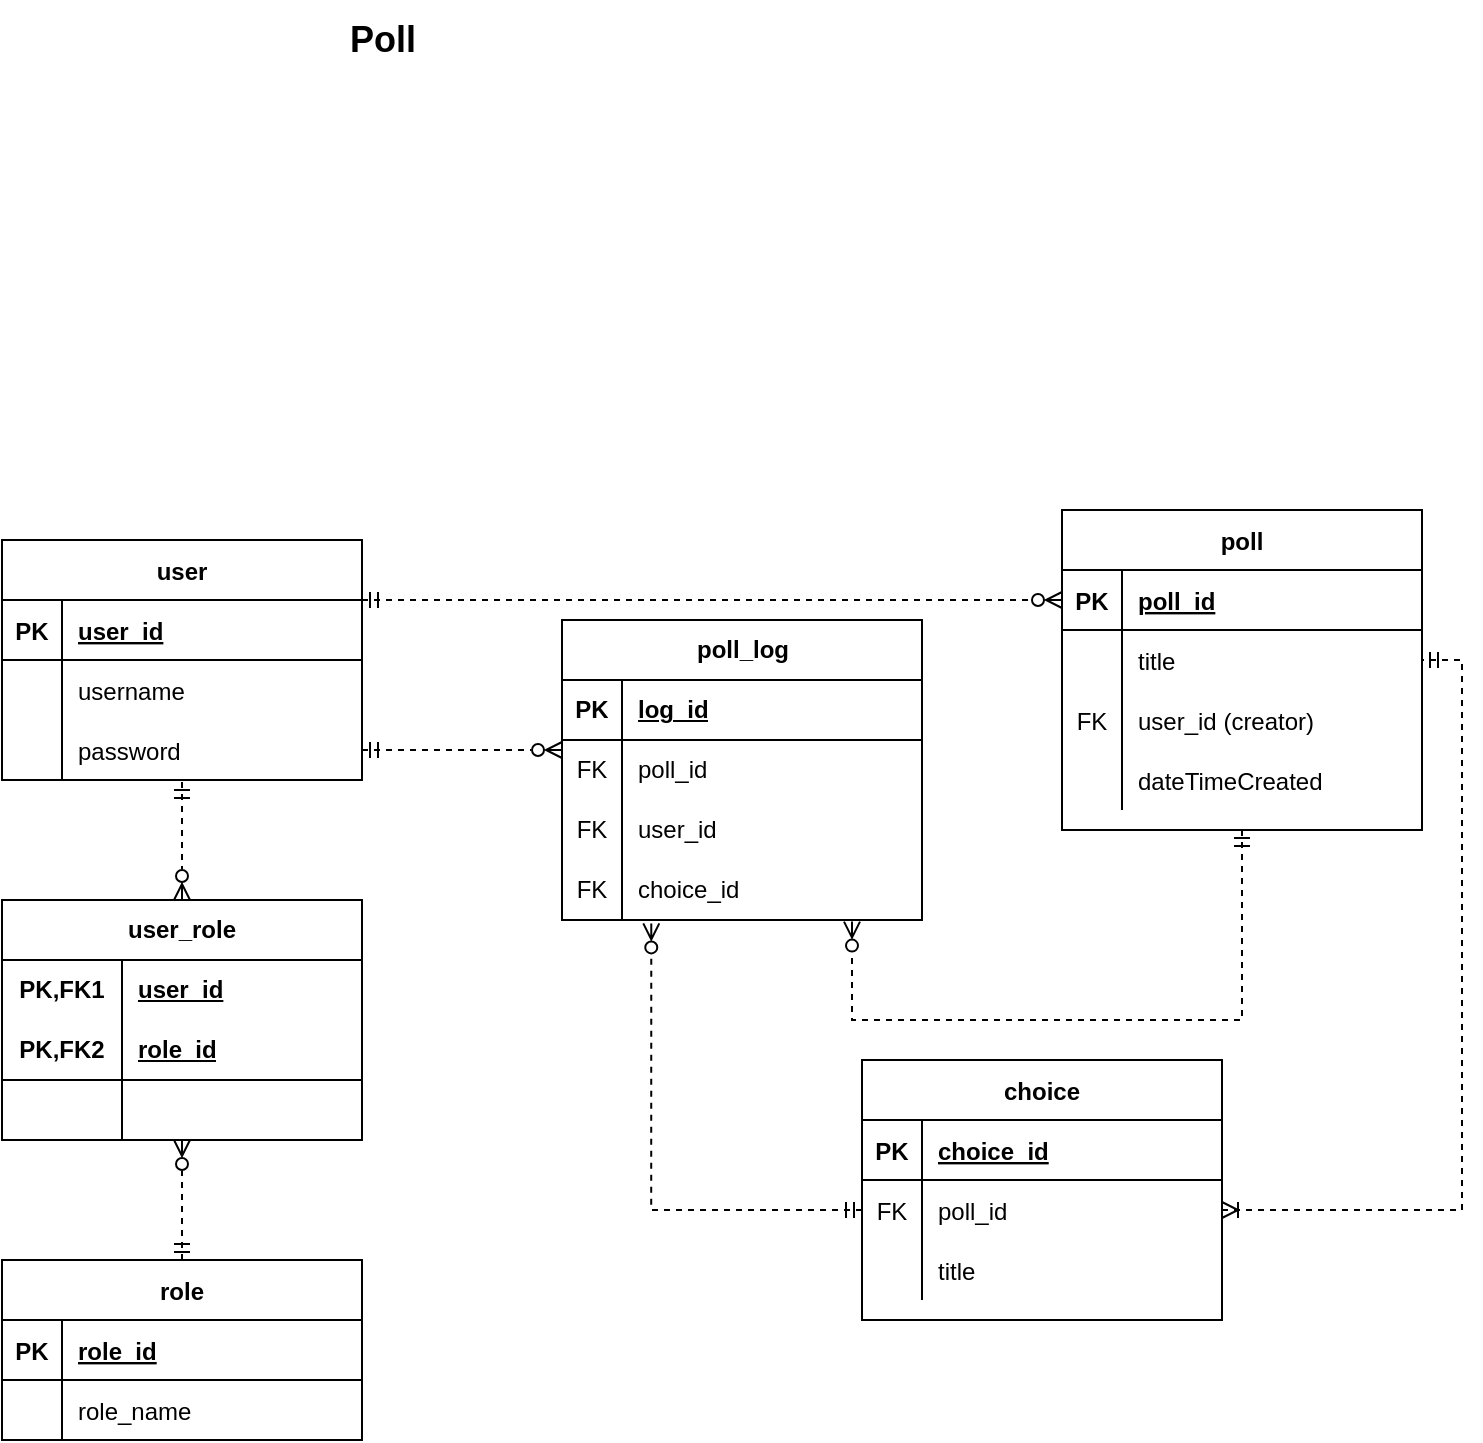 <mxfile version="21.2.8" type="device">
  <diagram id="1R-RElh0C6DWFwzUDkG3" name="Page-1">
    <mxGraphModel dx="1420" dy="766" grid="1" gridSize="10" guides="1" tooltips="1" connect="1" arrows="1" fold="1" page="1" pageScale="1" pageWidth="850" pageHeight="1100" math="0" shadow="0">
      <root>
        <mxCell id="0" />
        <mxCell id="1" parent="0" />
        <mxCell id="Zs0tQK8IQ0hzLyZC0j5k-1" value="user" style="shape=table;startSize=30;container=1;collapsible=1;childLayout=tableLayout;fixedRows=1;rowLines=0;fontStyle=1;align=center;resizeLast=1;" parent="1" vertex="1">
          <mxGeometry x="70" y="280" width="180" height="120" as="geometry" />
        </mxCell>
        <mxCell id="Zs0tQK8IQ0hzLyZC0j5k-2" value="" style="shape=tableRow;horizontal=0;startSize=0;swimlaneHead=0;swimlaneBody=0;fillColor=none;collapsible=0;dropTarget=0;points=[[0,0.5],[1,0.5]];portConstraint=eastwest;top=0;left=0;right=0;bottom=1;" parent="Zs0tQK8IQ0hzLyZC0j5k-1" vertex="1">
          <mxGeometry y="30" width="180" height="30" as="geometry" />
        </mxCell>
        <mxCell id="Zs0tQK8IQ0hzLyZC0j5k-3" value="PK" style="shape=partialRectangle;connectable=0;fillColor=none;top=0;left=0;bottom=0;right=0;fontStyle=1;overflow=hidden;" parent="Zs0tQK8IQ0hzLyZC0j5k-2" vertex="1">
          <mxGeometry width="30" height="30" as="geometry">
            <mxRectangle width="30" height="30" as="alternateBounds" />
          </mxGeometry>
        </mxCell>
        <mxCell id="Zs0tQK8IQ0hzLyZC0j5k-4" value="user_id" style="shape=partialRectangle;connectable=0;fillColor=none;top=0;left=0;bottom=0;right=0;align=left;spacingLeft=6;fontStyle=5;overflow=hidden;" parent="Zs0tQK8IQ0hzLyZC0j5k-2" vertex="1">
          <mxGeometry x="30" width="150" height="30" as="geometry">
            <mxRectangle width="150" height="30" as="alternateBounds" />
          </mxGeometry>
        </mxCell>
        <mxCell id="1DlTUJKOjz8j3-pDfYVC-4" style="shape=tableRow;horizontal=0;startSize=0;swimlaneHead=0;swimlaneBody=0;fillColor=none;collapsible=0;dropTarget=0;points=[[0,0.5],[1,0.5]];portConstraint=eastwest;top=0;left=0;right=0;bottom=0;" parent="Zs0tQK8IQ0hzLyZC0j5k-1" vertex="1">
          <mxGeometry y="60" width="180" height="30" as="geometry" />
        </mxCell>
        <mxCell id="1DlTUJKOjz8j3-pDfYVC-5" style="shape=partialRectangle;connectable=0;fillColor=none;top=0;left=0;bottom=0;right=0;editable=1;overflow=hidden;" parent="1DlTUJKOjz8j3-pDfYVC-4" vertex="1">
          <mxGeometry width="30" height="30" as="geometry">
            <mxRectangle width="30" height="30" as="alternateBounds" />
          </mxGeometry>
        </mxCell>
        <mxCell id="1DlTUJKOjz8j3-pDfYVC-6" value="username" style="shape=partialRectangle;connectable=0;fillColor=none;top=0;left=0;bottom=0;right=0;align=left;spacingLeft=6;overflow=hidden;" parent="1DlTUJKOjz8j3-pDfYVC-4" vertex="1">
          <mxGeometry x="30" width="150" height="30" as="geometry">
            <mxRectangle width="150" height="30" as="alternateBounds" />
          </mxGeometry>
        </mxCell>
        <mxCell id="Zs0tQK8IQ0hzLyZC0j5k-5" value="" style="shape=tableRow;horizontal=0;startSize=0;swimlaneHead=0;swimlaneBody=0;fillColor=none;collapsible=0;dropTarget=0;points=[[0,0.5],[1,0.5]];portConstraint=eastwest;top=0;left=0;right=0;bottom=0;" parent="Zs0tQK8IQ0hzLyZC0j5k-1" vertex="1">
          <mxGeometry y="90" width="180" height="30" as="geometry" />
        </mxCell>
        <mxCell id="Zs0tQK8IQ0hzLyZC0j5k-6" value="" style="shape=partialRectangle;connectable=0;fillColor=none;top=0;left=0;bottom=0;right=0;editable=1;overflow=hidden;" parent="Zs0tQK8IQ0hzLyZC0j5k-5" vertex="1">
          <mxGeometry width="30" height="30" as="geometry">
            <mxRectangle width="30" height="30" as="alternateBounds" />
          </mxGeometry>
        </mxCell>
        <mxCell id="Zs0tQK8IQ0hzLyZC0j5k-7" value="password" style="shape=partialRectangle;connectable=0;fillColor=none;top=0;left=0;bottom=0;right=0;align=left;spacingLeft=6;overflow=hidden;" parent="Zs0tQK8IQ0hzLyZC0j5k-5" vertex="1">
          <mxGeometry x="30" width="150" height="30" as="geometry">
            <mxRectangle width="150" height="30" as="alternateBounds" />
          </mxGeometry>
        </mxCell>
        <mxCell id="Zs0tQK8IQ0hzLyZC0j5k-196" style="edgeStyle=orthogonalEdgeStyle;rounded=0;orthogonalLoop=1;jettySize=auto;html=1;entryX=0.5;entryY=0;entryDx=0;entryDy=0;dashed=1;startArrow=ERmandOne;startFill=0;endArrow=ERzeroToMany;endFill=0;exitX=0.5;exitY=1.033;exitDx=0;exitDy=0;exitPerimeter=0;" parent="1" source="Zs0tQK8IQ0hzLyZC0j5k-5" target="gIEwmJ3nYTxNq5-_WZIh-1" edge="1">
          <mxGeometry relative="1" as="geometry">
            <mxPoint x="250" y="420" as="sourcePoint" />
          </mxGeometry>
        </mxCell>
        <mxCell id="Zs0tQK8IQ0hzLyZC0j5k-43" value="poll" style="shape=table;startSize=30;container=1;collapsible=1;childLayout=tableLayout;fixedRows=1;rowLines=0;fontStyle=1;align=center;resizeLast=1;" parent="1" vertex="1">
          <mxGeometry x="600" y="265" width="180" height="160" as="geometry" />
        </mxCell>
        <mxCell id="Zs0tQK8IQ0hzLyZC0j5k-44" value="" style="shape=tableRow;horizontal=0;startSize=0;swimlaneHead=0;swimlaneBody=0;fillColor=none;collapsible=0;dropTarget=0;points=[[0,0.5],[1,0.5]];portConstraint=eastwest;top=0;left=0;right=0;bottom=1;" parent="Zs0tQK8IQ0hzLyZC0j5k-43" vertex="1">
          <mxGeometry y="30" width="180" height="30" as="geometry" />
        </mxCell>
        <mxCell id="Zs0tQK8IQ0hzLyZC0j5k-45" value="PK" style="shape=partialRectangle;connectable=0;fillColor=none;top=0;left=0;bottom=0;right=0;fontStyle=1;overflow=hidden;" parent="Zs0tQK8IQ0hzLyZC0j5k-44" vertex="1">
          <mxGeometry width="30" height="30" as="geometry">
            <mxRectangle width="30" height="30" as="alternateBounds" />
          </mxGeometry>
        </mxCell>
        <mxCell id="Zs0tQK8IQ0hzLyZC0j5k-46" value="poll_id" style="shape=partialRectangle;connectable=0;fillColor=none;top=0;left=0;bottom=0;right=0;align=left;spacingLeft=6;fontStyle=5;overflow=hidden;" parent="Zs0tQK8IQ0hzLyZC0j5k-44" vertex="1">
          <mxGeometry x="30" width="150" height="30" as="geometry">
            <mxRectangle width="150" height="30" as="alternateBounds" />
          </mxGeometry>
        </mxCell>
        <mxCell id="Zs0tQK8IQ0hzLyZC0j5k-47" value="" style="shape=tableRow;horizontal=0;startSize=0;swimlaneHead=0;swimlaneBody=0;fillColor=none;collapsible=0;dropTarget=0;points=[[0,0.5],[1,0.5]];portConstraint=eastwest;top=0;left=0;right=0;bottom=0;" parent="Zs0tQK8IQ0hzLyZC0j5k-43" vertex="1">
          <mxGeometry y="60" width="180" height="30" as="geometry" />
        </mxCell>
        <mxCell id="Zs0tQK8IQ0hzLyZC0j5k-48" value="" style="shape=partialRectangle;connectable=0;fillColor=none;top=0;left=0;bottom=0;right=0;editable=1;overflow=hidden;" parent="Zs0tQK8IQ0hzLyZC0j5k-47" vertex="1">
          <mxGeometry width="30" height="30" as="geometry">
            <mxRectangle width="30" height="30" as="alternateBounds" />
          </mxGeometry>
        </mxCell>
        <mxCell id="Zs0tQK8IQ0hzLyZC0j5k-49" value="title" style="shape=partialRectangle;connectable=0;fillColor=none;top=0;left=0;bottom=0;right=0;align=left;spacingLeft=6;overflow=hidden;" parent="Zs0tQK8IQ0hzLyZC0j5k-47" vertex="1">
          <mxGeometry x="30" width="150" height="30" as="geometry">
            <mxRectangle width="150" height="30" as="alternateBounds" />
          </mxGeometry>
        </mxCell>
        <mxCell id="Zs0tQK8IQ0hzLyZC0j5k-50" value="" style="shape=tableRow;horizontal=0;startSize=0;swimlaneHead=0;swimlaneBody=0;fillColor=none;collapsible=0;dropTarget=0;points=[[0,0.5],[1,0.5]];portConstraint=eastwest;top=0;left=0;right=0;bottom=0;" parent="Zs0tQK8IQ0hzLyZC0j5k-43" vertex="1">
          <mxGeometry y="90" width="180" height="30" as="geometry" />
        </mxCell>
        <mxCell id="Zs0tQK8IQ0hzLyZC0j5k-51" value="FK" style="shape=partialRectangle;connectable=0;fillColor=none;top=0;left=0;bottom=0;right=0;editable=1;overflow=hidden;" parent="Zs0tQK8IQ0hzLyZC0j5k-50" vertex="1">
          <mxGeometry width="30" height="30" as="geometry">
            <mxRectangle width="30" height="30" as="alternateBounds" />
          </mxGeometry>
        </mxCell>
        <mxCell id="Zs0tQK8IQ0hzLyZC0j5k-52" value="user_id (creator)" style="shape=partialRectangle;connectable=0;fillColor=none;top=0;left=0;bottom=0;right=0;align=left;spacingLeft=6;overflow=hidden;" parent="Zs0tQK8IQ0hzLyZC0j5k-50" vertex="1">
          <mxGeometry x="30" width="150" height="30" as="geometry">
            <mxRectangle width="150" height="30" as="alternateBounds" />
          </mxGeometry>
        </mxCell>
        <mxCell id="Zs0tQK8IQ0hzLyZC0j5k-232" style="shape=tableRow;horizontal=0;startSize=0;swimlaneHead=0;swimlaneBody=0;fillColor=none;collapsible=0;dropTarget=0;points=[[0,0.5],[1,0.5]];portConstraint=eastwest;top=0;left=0;right=0;bottom=0;" parent="Zs0tQK8IQ0hzLyZC0j5k-43" vertex="1">
          <mxGeometry y="120" width="180" height="30" as="geometry" />
        </mxCell>
        <mxCell id="Zs0tQK8IQ0hzLyZC0j5k-233" style="shape=partialRectangle;connectable=0;fillColor=none;top=0;left=0;bottom=0;right=0;editable=1;overflow=hidden;" parent="Zs0tQK8IQ0hzLyZC0j5k-232" vertex="1">
          <mxGeometry width="30" height="30" as="geometry">
            <mxRectangle width="30" height="30" as="alternateBounds" />
          </mxGeometry>
        </mxCell>
        <mxCell id="Zs0tQK8IQ0hzLyZC0j5k-234" value="dateTimeCreated" style="shape=partialRectangle;connectable=0;fillColor=none;top=0;left=0;bottom=0;right=0;align=left;spacingLeft=6;overflow=hidden;" parent="Zs0tQK8IQ0hzLyZC0j5k-232" vertex="1">
          <mxGeometry x="30" width="150" height="30" as="geometry">
            <mxRectangle width="150" height="30" as="alternateBounds" />
          </mxGeometry>
        </mxCell>
        <mxCell id="Zs0tQK8IQ0hzLyZC0j5k-198" style="edgeStyle=orthogonalEdgeStyle;rounded=0;orthogonalLoop=1;jettySize=auto;html=1;entryX=1;entryY=0.5;entryDx=0;entryDy=0;dashed=1;startArrow=ERoneToMany;startFill=0;endArrow=ERmandOne;endFill=0;exitX=1;exitY=0.5;exitDx=0;exitDy=0;" parent="1" source="Zs0tQK8IQ0hzLyZC0j5k-60" target="Zs0tQK8IQ0hzLyZC0j5k-47" edge="1">
          <mxGeometry relative="1" as="geometry" />
        </mxCell>
        <mxCell id="Zs0tQK8IQ0hzLyZC0j5k-56" value="choice" style="shape=table;startSize=30;container=1;collapsible=1;childLayout=tableLayout;fixedRows=1;rowLines=0;fontStyle=1;align=center;resizeLast=1;" parent="1" vertex="1">
          <mxGeometry x="500" y="540" width="180" height="130" as="geometry" />
        </mxCell>
        <mxCell id="Zs0tQK8IQ0hzLyZC0j5k-57" value="" style="shape=tableRow;horizontal=0;startSize=0;swimlaneHead=0;swimlaneBody=0;fillColor=none;collapsible=0;dropTarget=0;points=[[0,0.5],[1,0.5]];portConstraint=eastwest;top=0;left=0;right=0;bottom=1;" parent="Zs0tQK8IQ0hzLyZC0j5k-56" vertex="1">
          <mxGeometry y="30" width="180" height="30" as="geometry" />
        </mxCell>
        <mxCell id="Zs0tQK8IQ0hzLyZC0j5k-58" value="PK" style="shape=partialRectangle;connectable=0;fillColor=none;top=0;left=0;bottom=0;right=0;fontStyle=1;overflow=hidden;" parent="Zs0tQK8IQ0hzLyZC0j5k-57" vertex="1">
          <mxGeometry width="30" height="30" as="geometry">
            <mxRectangle width="30" height="30" as="alternateBounds" />
          </mxGeometry>
        </mxCell>
        <mxCell id="Zs0tQK8IQ0hzLyZC0j5k-59" value="choice_id" style="shape=partialRectangle;connectable=0;fillColor=none;top=0;left=0;bottom=0;right=0;align=left;spacingLeft=6;fontStyle=5;overflow=hidden;" parent="Zs0tQK8IQ0hzLyZC0j5k-57" vertex="1">
          <mxGeometry x="30" width="150" height="30" as="geometry">
            <mxRectangle width="150" height="30" as="alternateBounds" />
          </mxGeometry>
        </mxCell>
        <mxCell id="Zs0tQK8IQ0hzLyZC0j5k-60" value="" style="shape=tableRow;horizontal=0;startSize=0;swimlaneHead=0;swimlaneBody=0;fillColor=none;collapsible=0;dropTarget=0;points=[[0,0.5],[1,0.5]];portConstraint=eastwest;top=0;left=0;right=0;bottom=0;" parent="Zs0tQK8IQ0hzLyZC0j5k-56" vertex="1">
          <mxGeometry y="60" width="180" height="30" as="geometry" />
        </mxCell>
        <mxCell id="Zs0tQK8IQ0hzLyZC0j5k-61" value="FK" style="shape=partialRectangle;connectable=0;fillColor=none;top=0;left=0;bottom=0;right=0;editable=1;overflow=hidden;" parent="Zs0tQK8IQ0hzLyZC0j5k-60" vertex="1">
          <mxGeometry width="30" height="30" as="geometry">
            <mxRectangle width="30" height="30" as="alternateBounds" />
          </mxGeometry>
        </mxCell>
        <mxCell id="Zs0tQK8IQ0hzLyZC0j5k-62" value="poll_id" style="shape=partialRectangle;connectable=0;fillColor=none;top=0;left=0;bottom=0;right=0;align=left;spacingLeft=6;overflow=hidden;" parent="Zs0tQK8IQ0hzLyZC0j5k-60" vertex="1">
          <mxGeometry x="30" width="150" height="30" as="geometry">
            <mxRectangle width="150" height="30" as="alternateBounds" />
          </mxGeometry>
        </mxCell>
        <mxCell id="Zs0tQK8IQ0hzLyZC0j5k-63" value="" style="shape=tableRow;horizontal=0;startSize=0;swimlaneHead=0;swimlaneBody=0;fillColor=none;collapsible=0;dropTarget=0;points=[[0,0.5],[1,0.5]];portConstraint=eastwest;top=0;left=0;right=0;bottom=0;" parent="Zs0tQK8IQ0hzLyZC0j5k-56" vertex="1">
          <mxGeometry y="90" width="180" height="30" as="geometry" />
        </mxCell>
        <mxCell id="Zs0tQK8IQ0hzLyZC0j5k-64" value="" style="shape=partialRectangle;connectable=0;fillColor=none;top=0;left=0;bottom=0;right=0;editable=1;overflow=hidden;" parent="Zs0tQK8IQ0hzLyZC0j5k-63" vertex="1">
          <mxGeometry width="30" height="30" as="geometry">
            <mxRectangle width="30" height="30" as="alternateBounds" />
          </mxGeometry>
        </mxCell>
        <mxCell id="Zs0tQK8IQ0hzLyZC0j5k-65" value="title" style="shape=partialRectangle;connectable=0;fillColor=none;top=0;left=0;bottom=0;right=0;align=left;spacingLeft=6;overflow=hidden;" parent="Zs0tQK8IQ0hzLyZC0j5k-63" vertex="1">
          <mxGeometry x="30" width="150" height="30" as="geometry">
            <mxRectangle width="150" height="30" as="alternateBounds" />
          </mxGeometry>
        </mxCell>
        <mxCell id="l6PbQjwG6fSNLcC-y2Mr-1" value="&lt;b&gt;&lt;font style=&quot;font-size: 18px;&quot;&gt;Poll&lt;/font&gt;&lt;/b&gt;" style="text;html=1;align=center;verticalAlign=middle;resizable=0;points=[];autosize=1;strokeColor=none;fillColor=none;" parent="1" vertex="1">
          <mxGeometry x="230" y="10" width="60" height="40" as="geometry" />
        </mxCell>
        <mxCell id="gIEwmJ3nYTxNq5-_WZIh-1" value="user_role" style="shape=table;startSize=30;container=1;collapsible=1;childLayout=tableLayout;fixedRows=1;rowLines=0;fontStyle=1;align=center;resizeLast=1;html=1;whiteSpace=wrap;" parent="1" vertex="1">
          <mxGeometry x="70" y="460" width="180" height="120" as="geometry" />
        </mxCell>
        <mxCell id="gIEwmJ3nYTxNq5-_WZIh-2" value="" style="shape=tableRow;horizontal=0;startSize=0;swimlaneHead=0;swimlaneBody=0;fillColor=none;collapsible=0;dropTarget=0;points=[[0,0.5],[1,0.5]];portConstraint=eastwest;top=0;left=0;right=0;bottom=0;html=1;" parent="gIEwmJ3nYTxNq5-_WZIh-1" vertex="1">
          <mxGeometry y="30" width="180" height="30" as="geometry" />
        </mxCell>
        <mxCell id="gIEwmJ3nYTxNq5-_WZIh-3" value="PK,FK1" style="shape=partialRectangle;connectable=0;fillColor=none;top=0;left=0;bottom=0;right=0;fontStyle=1;overflow=hidden;html=1;whiteSpace=wrap;" parent="gIEwmJ3nYTxNq5-_WZIh-2" vertex="1">
          <mxGeometry width="60" height="30" as="geometry">
            <mxRectangle width="60" height="30" as="alternateBounds" />
          </mxGeometry>
        </mxCell>
        <mxCell id="gIEwmJ3nYTxNq5-_WZIh-4" value="user_id" style="shape=partialRectangle;connectable=0;fillColor=none;top=0;left=0;bottom=0;right=0;align=left;spacingLeft=6;fontStyle=5;overflow=hidden;html=1;whiteSpace=wrap;" parent="gIEwmJ3nYTxNq5-_WZIh-2" vertex="1">
          <mxGeometry x="60" width="120" height="30" as="geometry">
            <mxRectangle width="120" height="30" as="alternateBounds" />
          </mxGeometry>
        </mxCell>
        <mxCell id="gIEwmJ3nYTxNq5-_WZIh-5" value="" style="shape=tableRow;horizontal=0;startSize=0;swimlaneHead=0;swimlaneBody=0;fillColor=none;collapsible=0;dropTarget=0;points=[[0,0.5],[1,0.5]];portConstraint=eastwest;top=0;left=0;right=0;bottom=1;html=1;" parent="gIEwmJ3nYTxNq5-_WZIh-1" vertex="1">
          <mxGeometry y="60" width="180" height="30" as="geometry" />
        </mxCell>
        <mxCell id="gIEwmJ3nYTxNq5-_WZIh-6" value="PK,FK2" style="shape=partialRectangle;connectable=0;fillColor=none;top=0;left=0;bottom=0;right=0;fontStyle=1;overflow=hidden;html=1;whiteSpace=wrap;" parent="gIEwmJ3nYTxNq5-_WZIh-5" vertex="1">
          <mxGeometry width="60" height="30" as="geometry">
            <mxRectangle width="60" height="30" as="alternateBounds" />
          </mxGeometry>
        </mxCell>
        <mxCell id="gIEwmJ3nYTxNq5-_WZIh-7" value="role_id" style="shape=partialRectangle;connectable=0;fillColor=none;top=0;left=0;bottom=0;right=0;align=left;spacingLeft=6;fontStyle=5;overflow=hidden;html=1;whiteSpace=wrap;" parent="gIEwmJ3nYTxNq5-_WZIh-5" vertex="1">
          <mxGeometry x="60" width="120" height="30" as="geometry">
            <mxRectangle width="120" height="30" as="alternateBounds" />
          </mxGeometry>
        </mxCell>
        <mxCell id="gIEwmJ3nYTxNq5-_WZIh-11" value="" style="shape=tableRow;horizontal=0;startSize=0;swimlaneHead=0;swimlaneBody=0;fillColor=none;collapsible=0;dropTarget=0;points=[[0,0.5],[1,0.5]];portConstraint=eastwest;top=0;left=0;right=0;bottom=0;html=1;" parent="gIEwmJ3nYTxNq5-_WZIh-1" vertex="1">
          <mxGeometry y="90" width="180" height="30" as="geometry" />
        </mxCell>
        <mxCell id="gIEwmJ3nYTxNq5-_WZIh-12" value="" style="shape=partialRectangle;connectable=0;fillColor=none;top=0;left=0;bottom=0;right=0;editable=1;overflow=hidden;html=1;whiteSpace=wrap;" parent="gIEwmJ3nYTxNq5-_WZIh-11" vertex="1">
          <mxGeometry width="60" height="30" as="geometry">
            <mxRectangle width="60" height="30" as="alternateBounds" />
          </mxGeometry>
        </mxCell>
        <mxCell id="gIEwmJ3nYTxNq5-_WZIh-13" value="" style="shape=partialRectangle;connectable=0;fillColor=none;top=0;left=0;bottom=0;right=0;align=left;spacingLeft=6;overflow=hidden;html=1;whiteSpace=wrap;" parent="gIEwmJ3nYTxNq5-_WZIh-11" vertex="1">
          <mxGeometry x="60" width="120" height="30" as="geometry">
            <mxRectangle width="120" height="30" as="alternateBounds" />
          </mxGeometry>
        </mxCell>
        <mxCell id="gIEwmJ3nYTxNq5-_WZIh-14" value="role" style="shape=table;startSize=30;container=1;collapsible=1;childLayout=tableLayout;fixedRows=1;rowLines=0;fontStyle=1;align=center;resizeLast=1;" parent="1" vertex="1">
          <mxGeometry x="70" y="640" width="180" height="90" as="geometry" />
        </mxCell>
        <mxCell id="gIEwmJ3nYTxNq5-_WZIh-15" value="" style="shape=tableRow;horizontal=0;startSize=0;swimlaneHead=0;swimlaneBody=0;fillColor=none;collapsible=0;dropTarget=0;points=[[0,0.5],[1,0.5]];portConstraint=eastwest;top=0;left=0;right=0;bottom=1;" parent="gIEwmJ3nYTxNq5-_WZIh-14" vertex="1">
          <mxGeometry y="30" width="180" height="30" as="geometry" />
        </mxCell>
        <mxCell id="gIEwmJ3nYTxNq5-_WZIh-16" value="PK" style="shape=partialRectangle;connectable=0;fillColor=none;top=0;left=0;bottom=0;right=0;fontStyle=1;overflow=hidden;" parent="gIEwmJ3nYTxNq5-_WZIh-15" vertex="1">
          <mxGeometry width="30" height="30" as="geometry">
            <mxRectangle width="30" height="30" as="alternateBounds" />
          </mxGeometry>
        </mxCell>
        <mxCell id="gIEwmJ3nYTxNq5-_WZIh-17" value="role_id" style="shape=partialRectangle;connectable=0;fillColor=none;top=0;left=0;bottom=0;right=0;align=left;spacingLeft=6;fontStyle=5;overflow=hidden;" parent="gIEwmJ3nYTxNq5-_WZIh-15" vertex="1">
          <mxGeometry x="30" width="150" height="30" as="geometry">
            <mxRectangle width="150" height="30" as="alternateBounds" />
          </mxGeometry>
        </mxCell>
        <mxCell id="gIEwmJ3nYTxNq5-_WZIh-18" style="shape=tableRow;horizontal=0;startSize=0;swimlaneHead=0;swimlaneBody=0;fillColor=none;collapsible=0;dropTarget=0;points=[[0,0.5],[1,0.5]];portConstraint=eastwest;top=0;left=0;right=0;bottom=0;" parent="gIEwmJ3nYTxNq5-_WZIh-14" vertex="1">
          <mxGeometry y="60" width="180" height="30" as="geometry" />
        </mxCell>
        <mxCell id="gIEwmJ3nYTxNq5-_WZIh-19" style="shape=partialRectangle;connectable=0;fillColor=none;top=0;left=0;bottom=0;right=0;editable=1;overflow=hidden;" parent="gIEwmJ3nYTxNq5-_WZIh-18" vertex="1">
          <mxGeometry width="30" height="30" as="geometry">
            <mxRectangle width="30" height="30" as="alternateBounds" />
          </mxGeometry>
        </mxCell>
        <mxCell id="gIEwmJ3nYTxNq5-_WZIh-20" value="role_name" style="shape=partialRectangle;connectable=0;fillColor=none;top=0;left=0;bottom=0;right=0;align=left;spacingLeft=6;overflow=hidden;" parent="gIEwmJ3nYTxNq5-_WZIh-18" vertex="1">
          <mxGeometry x="30" width="150" height="30" as="geometry">
            <mxRectangle width="150" height="30" as="alternateBounds" />
          </mxGeometry>
        </mxCell>
        <mxCell id="gIEwmJ3nYTxNq5-_WZIh-24" style="edgeStyle=orthogonalEdgeStyle;rounded=0;orthogonalLoop=1;jettySize=auto;html=1;dashed=1;startArrow=ERmandOne;startFill=0;endArrow=ERzeroToMany;endFill=0;exitX=0.5;exitY=0;exitDx=0;exitDy=0;" parent="1" source="gIEwmJ3nYTxNq5-_WZIh-14" edge="1">
          <mxGeometry relative="1" as="geometry">
            <mxPoint x="170" y="411" as="sourcePoint" />
            <mxPoint x="160" y="580" as="targetPoint" />
          </mxGeometry>
        </mxCell>
        <mxCell id="gIEwmJ3nYTxNq5-_WZIh-25" style="edgeStyle=orthogonalEdgeStyle;rounded=0;orthogonalLoop=1;jettySize=auto;html=1;entryX=0;entryY=0.5;entryDx=0;entryDy=0;startArrow=ERmandOne;startFill=0;endArrow=ERzeroToMany;endFill=0;exitX=1;exitY=0.5;exitDx=0;exitDy=0;dashed=1;" parent="1" source="Zs0tQK8IQ0hzLyZC0j5k-5" edge="1">
          <mxGeometry relative="1" as="geometry">
            <mxPoint x="170" y="411" as="sourcePoint" />
            <mxPoint x="350" y="385" as="targetPoint" />
          </mxGeometry>
        </mxCell>
        <mxCell id="gIEwmJ3nYTxNq5-_WZIh-26" style="edgeStyle=orthogonalEdgeStyle;rounded=0;orthogonalLoop=1;jettySize=auto;html=1;entryX=0;entryY=0.5;entryDx=0;entryDy=0;dashed=1;startArrow=ERmandOne;startFill=0;endArrow=ERzeroToMany;endFill=0;exitX=1;exitY=0.25;exitDx=0;exitDy=0;" parent="1" source="Zs0tQK8IQ0hzLyZC0j5k-1" target="Zs0tQK8IQ0hzLyZC0j5k-44" edge="1">
          <mxGeometry relative="1" as="geometry">
            <mxPoint x="270" y="300" as="sourcePoint" />
            <mxPoint x="370" y="300" as="targetPoint" />
          </mxGeometry>
        </mxCell>
        <mxCell id="gIEwmJ3nYTxNq5-_WZIh-27" style="edgeStyle=orthogonalEdgeStyle;rounded=0;orthogonalLoop=1;jettySize=auto;html=1;entryX=0.808;entryY=1.028;entryDx=0;entryDy=0;startArrow=ERmandOne;startFill=0;endArrow=ERzeroToMany;endFill=0;exitX=0.5;exitY=1;exitDx=0;exitDy=0;entryPerimeter=0;dashed=1;" parent="1" source="Zs0tQK8IQ0hzLyZC0j5k-43" target="gIEwmJ3nYTxNq5-_WZIh-48" edge="1">
          <mxGeometry relative="1" as="geometry">
            <mxPoint x="260" y="320" as="sourcePoint" />
            <mxPoint x="440" y="470" as="targetPoint" />
            <Array as="points">
              <mxPoint x="690" y="520" />
              <mxPoint x="495" y="520" />
              <mxPoint x="495" y="471" />
            </Array>
          </mxGeometry>
        </mxCell>
        <mxCell id="gIEwmJ3nYTxNq5-_WZIh-38" value="poll_log" style="shape=table;startSize=30;container=1;collapsible=1;childLayout=tableLayout;fixedRows=1;rowLines=0;fontStyle=1;align=center;resizeLast=1;html=1;" parent="1" vertex="1">
          <mxGeometry x="350" y="320" width="180" height="150" as="geometry" />
        </mxCell>
        <mxCell id="gIEwmJ3nYTxNq5-_WZIh-39" value="" style="shape=tableRow;horizontal=0;startSize=0;swimlaneHead=0;swimlaneBody=0;fillColor=none;collapsible=0;dropTarget=0;points=[[0,0.5],[1,0.5]];portConstraint=eastwest;top=0;left=0;right=0;bottom=1;" parent="gIEwmJ3nYTxNq5-_WZIh-38" vertex="1">
          <mxGeometry y="30" width="180" height="30" as="geometry" />
        </mxCell>
        <mxCell id="gIEwmJ3nYTxNq5-_WZIh-40" value="PK" style="shape=partialRectangle;connectable=0;fillColor=none;top=0;left=0;bottom=0;right=0;fontStyle=1;overflow=hidden;whiteSpace=wrap;html=1;" parent="gIEwmJ3nYTxNq5-_WZIh-39" vertex="1">
          <mxGeometry width="30" height="30" as="geometry">
            <mxRectangle width="30" height="30" as="alternateBounds" />
          </mxGeometry>
        </mxCell>
        <mxCell id="gIEwmJ3nYTxNq5-_WZIh-41" value="log_id" style="shape=partialRectangle;connectable=0;fillColor=none;top=0;left=0;bottom=0;right=0;align=left;spacingLeft=6;fontStyle=5;overflow=hidden;whiteSpace=wrap;html=1;" parent="gIEwmJ3nYTxNq5-_WZIh-39" vertex="1">
          <mxGeometry x="30" width="150" height="30" as="geometry">
            <mxRectangle width="150" height="30" as="alternateBounds" />
          </mxGeometry>
        </mxCell>
        <mxCell id="gIEwmJ3nYTxNq5-_WZIh-42" value="" style="shape=tableRow;horizontal=0;startSize=0;swimlaneHead=0;swimlaneBody=0;fillColor=none;collapsible=0;dropTarget=0;points=[[0,0.5],[1,0.5]];portConstraint=eastwest;top=0;left=0;right=0;bottom=0;" parent="gIEwmJ3nYTxNq5-_WZIh-38" vertex="1">
          <mxGeometry y="60" width="180" height="30" as="geometry" />
        </mxCell>
        <mxCell id="gIEwmJ3nYTxNq5-_WZIh-43" value="FK" style="shape=partialRectangle;connectable=0;fillColor=none;top=0;left=0;bottom=0;right=0;editable=1;overflow=hidden;whiteSpace=wrap;html=1;" parent="gIEwmJ3nYTxNq5-_WZIh-42" vertex="1">
          <mxGeometry width="30" height="30" as="geometry">
            <mxRectangle width="30" height="30" as="alternateBounds" />
          </mxGeometry>
        </mxCell>
        <mxCell id="gIEwmJ3nYTxNq5-_WZIh-44" value="poll_id" style="shape=partialRectangle;connectable=0;fillColor=none;top=0;left=0;bottom=0;right=0;align=left;spacingLeft=6;overflow=hidden;whiteSpace=wrap;html=1;" parent="gIEwmJ3nYTxNq5-_WZIh-42" vertex="1">
          <mxGeometry x="30" width="150" height="30" as="geometry">
            <mxRectangle width="150" height="30" as="alternateBounds" />
          </mxGeometry>
        </mxCell>
        <mxCell id="gIEwmJ3nYTxNq5-_WZIh-45" value="" style="shape=tableRow;horizontal=0;startSize=0;swimlaneHead=0;swimlaneBody=0;fillColor=none;collapsible=0;dropTarget=0;points=[[0,0.5],[1,0.5]];portConstraint=eastwest;top=0;left=0;right=0;bottom=0;" parent="gIEwmJ3nYTxNq5-_WZIh-38" vertex="1">
          <mxGeometry y="90" width="180" height="30" as="geometry" />
        </mxCell>
        <mxCell id="gIEwmJ3nYTxNq5-_WZIh-46" value="FK" style="shape=partialRectangle;connectable=0;fillColor=none;top=0;left=0;bottom=0;right=0;editable=1;overflow=hidden;whiteSpace=wrap;html=1;" parent="gIEwmJ3nYTxNq5-_WZIh-45" vertex="1">
          <mxGeometry width="30" height="30" as="geometry">
            <mxRectangle width="30" height="30" as="alternateBounds" />
          </mxGeometry>
        </mxCell>
        <mxCell id="gIEwmJ3nYTxNq5-_WZIh-47" value="user_id" style="shape=partialRectangle;connectable=0;fillColor=none;top=0;left=0;bottom=0;right=0;align=left;spacingLeft=6;overflow=hidden;whiteSpace=wrap;html=1;" parent="gIEwmJ3nYTxNq5-_WZIh-45" vertex="1">
          <mxGeometry x="30" width="150" height="30" as="geometry">
            <mxRectangle width="150" height="30" as="alternateBounds" />
          </mxGeometry>
        </mxCell>
        <mxCell id="gIEwmJ3nYTxNq5-_WZIh-48" value="" style="shape=tableRow;horizontal=0;startSize=0;swimlaneHead=0;swimlaneBody=0;fillColor=none;collapsible=0;dropTarget=0;points=[[0,0.5],[1,0.5]];portConstraint=eastwest;top=0;left=0;right=0;bottom=0;" parent="gIEwmJ3nYTxNq5-_WZIh-38" vertex="1">
          <mxGeometry y="120" width="180" height="30" as="geometry" />
        </mxCell>
        <mxCell id="gIEwmJ3nYTxNq5-_WZIh-49" value="FK" style="shape=partialRectangle;connectable=0;fillColor=none;top=0;left=0;bottom=0;right=0;editable=1;overflow=hidden;whiteSpace=wrap;html=1;" parent="gIEwmJ3nYTxNq5-_WZIh-48" vertex="1">
          <mxGeometry width="30" height="30" as="geometry">
            <mxRectangle width="30" height="30" as="alternateBounds" />
          </mxGeometry>
        </mxCell>
        <mxCell id="gIEwmJ3nYTxNq5-_WZIh-50" value="choice_id" style="shape=partialRectangle;connectable=0;fillColor=none;top=0;left=0;bottom=0;right=0;align=left;spacingLeft=6;overflow=hidden;whiteSpace=wrap;html=1;" parent="gIEwmJ3nYTxNq5-_WZIh-48" vertex="1">
          <mxGeometry x="30" width="150" height="30" as="geometry">
            <mxRectangle width="150" height="30" as="alternateBounds" />
          </mxGeometry>
        </mxCell>
        <mxCell id="gIEwmJ3nYTxNq5-_WZIh-52" style="edgeStyle=orthogonalEdgeStyle;rounded=0;orthogonalLoop=1;jettySize=auto;html=1;entryX=0.248;entryY=1.057;entryDx=0;entryDy=0;startArrow=ERmandOne;startFill=0;endArrow=ERzeroToMany;endFill=0;exitX=0;exitY=0.5;exitDx=0;exitDy=0;entryPerimeter=0;dashed=1;" parent="1" source="Zs0tQK8IQ0hzLyZC0j5k-60" target="gIEwmJ3nYTxNq5-_WZIh-48" edge="1">
          <mxGeometry relative="1" as="geometry">
            <mxPoint x="700" y="435" as="sourcePoint" />
            <mxPoint x="505" y="481" as="targetPoint" />
            <Array as="points">
              <mxPoint x="395" y="615" />
            </Array>
          </mxGeometry>
        </mxCell>
      </root>
    </mxGraphModel>
  </diagram>
</mxfile>

